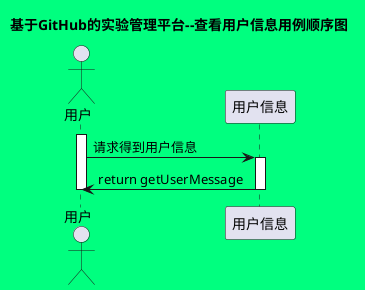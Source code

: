 @startuml
skinparam backgroundColor #00FF7F

title:基于GitHub的实验管理平台--查看用户信息用例顺序图
actor 用户
participant 用户信息
activate 用户
    用户->用户信息:请求得到用户信息
    activate 用户信息
        用户信息->用户:return getUserMessage
    deactivate 用户信息
deactivate 用户
@enduml
